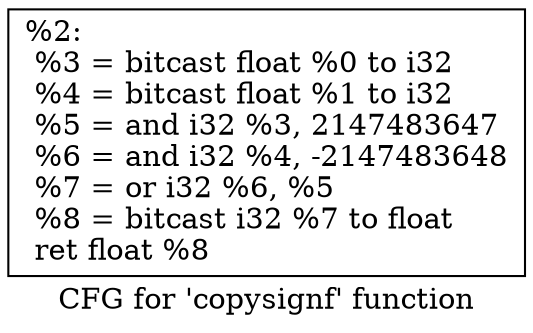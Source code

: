 digraph "CFG for 'copysignf' function" {
	label="CFG for 'copysignf' function";

	Node0x1a1ace0 [shape=record,label="{%2:\l  %3 = bitcast float %0 to i32\l  %4 = bitcast float %1 to i32\l  %5 = and i32 %3, 2147483647\l  %6 = and i32 %4, -2147483648\l  %7 = or i32 %6, %5\l  %8 = bitcast i32 %7 to float\l  ret float %8\l}"];
}
